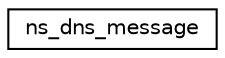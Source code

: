 digraph "Graphical Class Hierarchy"
{
  edge [fontname="Helvetica",fontsize="10",labelfontname="Helvetica",labelfontsize="10"];
  node [fontname="Helvetica",fontsize="10",shape=record];
  rankdir="LR";
  Node1 [label="ns_dns_message",height=0.2,width=0.4,color="black", fillcolor="white", style="filled",URL="$structns__dns__message.html"];
}
